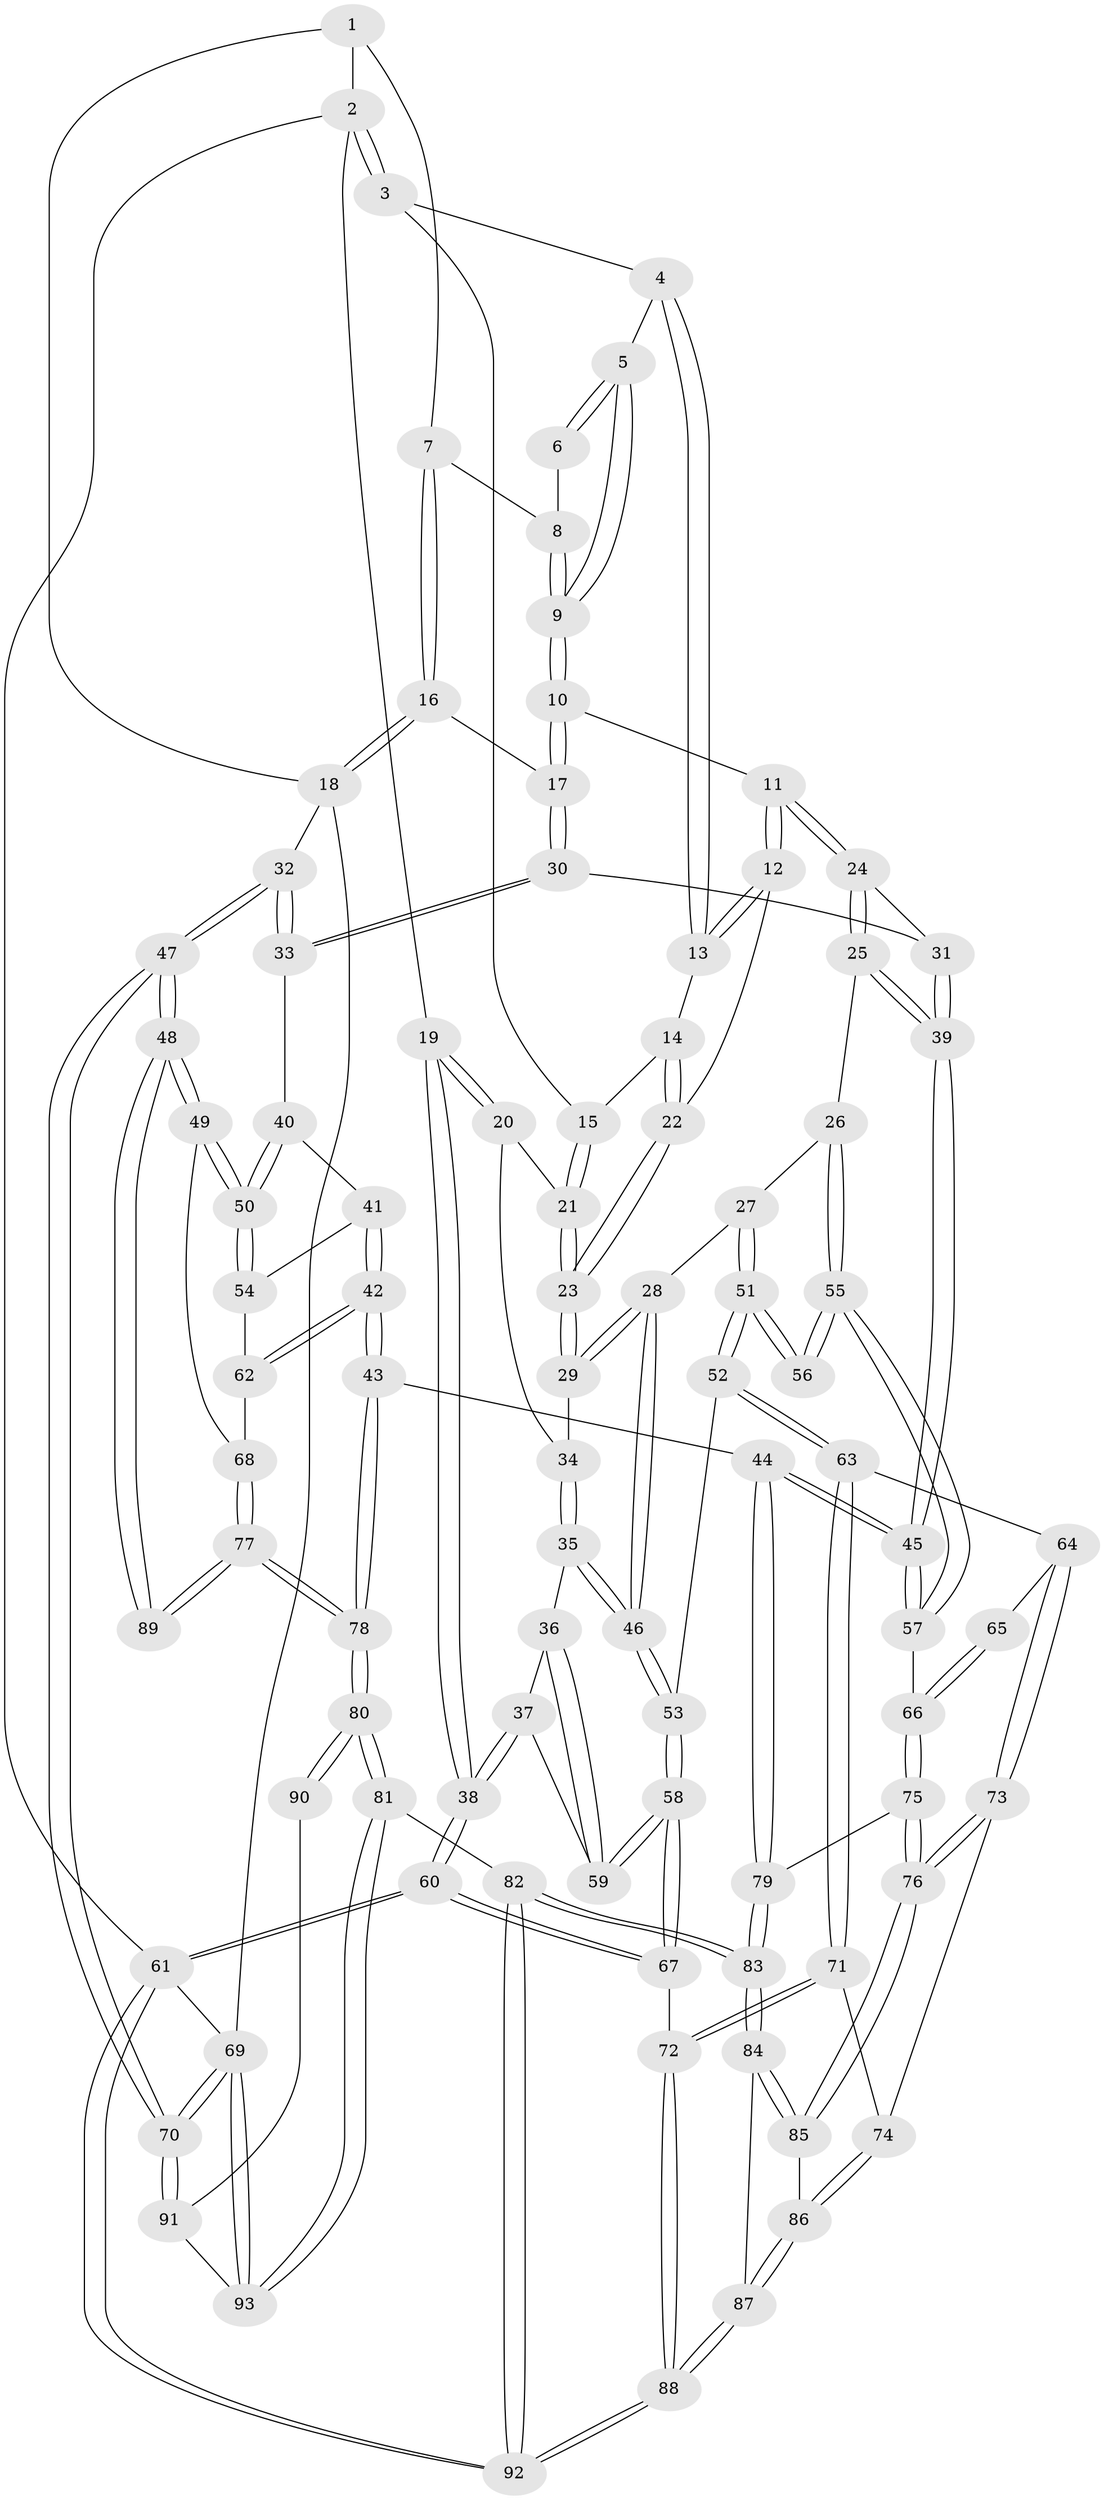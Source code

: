 // coarse degree distribution, {4: 0.35384615384615387, 5: 0.3230769230769231, 6: 0.1076923076923077, 3: 0.2, 2: 0.015384615384615385}
// Generated by graph-tools (version 1.1) at 2025/24/03/03/25 07:24:32]
// undirected, 93 vertices, 229 edges
graph export_dot {
graph [start="1"]
  node [color=gray90,style=filled];
  1 [pos="+0.9470146499814894+0"];
  2 [pos="+0+0"];
  3 [pos="+0.2622947535724991+0"];
  4 [pos="+0.38250623295215064+0"];
  5 [pos="+0.5737690673593877+0"];
  6 [pos="+0.6085342744825085+0"];
  7 [pos="+0.8836955381095122+0.13306889667946112"];
  8 [pos="+0.7730807261537777+0.06730688982921909"];
  9 [pos="+0.6649268343695848+0.22070891127890976"];
  10 [pos="+0.6662902851333754+0.23161671069653134"];
  11 [pos="+0.6134763435686166+0.27482999049572354"];
  12 [pos="+0.5474974058805643+0.25325517168308853"];
  13 [pos="+0.4422561454174724+0.10796861937563021"];
  14 [pos="+0.39809311699034405+0.24892661953808848"];
  15 [pos="+0.26088339249485776+0.16360048931511353"];
  16 [pos="+0.920087958352426+0.2393706357385959"];
  17 [pos="+0.86568191171028+0.2585876961877661"];
  18 [pos="+1+0.32418711128503436"];
  19 [pos="+0+0.17591998500987124"];
  20 [pos="+0.14153215820006507+0.3292642913456507"];
  21 [pos="+0.22897885898750842+0.2901905911161514"];
  22 [pos="+0.41086576766588423+0.3012256024365959"];
  23 [pos="+0.3646527480640556+0.3737162110450895"];
  24 [pos="+0.5998582166270223+0.423374896271612"];
  25 [pos="+0.5089411652336493+0.5028206790821669"];
  26 [pos="+0.4271300132857257+0.49785951242051224"];
  27 [pos="+0.40203098282404026+0.4854133502587815"];
  28 [pos="+0.3979972883616738+0.4817931170561783"];
  29 [pos="+0.3937477597988285+0.4736837673039728"];
  30 [pos="+0.7615913576115949+0.46788192655940414"];
  31 [pos="+0.7309790965340502+0.4648442663999408"];
  32 [pos="+1+0.474652981547061"];
  33 [pos="+0.80453439575658+0.5206987348013046"];
  34 [pos="+0.15569821735393458+0.4270606214713604"];
  35 [pos="+0.12600507206639877+0.5543313971360151"];
  36 [pos="+0.06537571668154725+0.5553385093923093"];
  37 [pos="+0+0.5301464253496485"];
  38 [pos="+0+0.5041031406364394"];
  39 [pos="+0.6189446437410329+0.6922091190729083"];
  40 [pos="+0.7990327836851103+0.5590619732456356"];
  41 [pos="+0.7958969812606176+0.5652161703610421"];
  42 [pos="+0.659583085522018+0.7294102944824793"];
  43 [pos="+0.6578281284923776+0.730544107360342"];
  44 [pos="+0.6302262410614916+0.7193318853601658"];
  45 [pos="+0.6299205202038101+0.7190660467106336"];
  46 [pos="+0.14010534405325115+0.5655925278098681"];
  47 [pos="+1+0.7144701940859439"];
  48 [pos="+1+0.7313792704101164"];
  49 [pos="+1+0.7313463940390567"];
  50 [pos="+0.9546083358823906+0.6833520814991866"];
  51 [pos="+0.2584971262604368+0.670142564251447"];
  52 [pos="+0.20425629181955263+0.6973455202422344"];
  53 [pos="+0.19756213612987886+0.6931921451325694"];
  54 [pos="+0.8420615056426324+0.6708147886944431"];
  55 [pos="+0.3992638833480348+0.6751700799049465"];
  56 [pos="+0.35113169810801226+0.6792704349480323"];
  57 [pos="+0.4313311872416606+0.744469817192354"];
  58 [pos="+0.059225019930483985+0.758436395199663"];
  59 [pos="+0.047174334252712856+0.7168177690205849"];
  60 [pos="+0+0.8703535560441706"];
  61 [pos="+0+1"];
  62 [pos="+0.769972584595726+0.7124743071651277"];
  63 [pos="+0.21391639276866156+0.7189340830815742"];
  64 [pos="+0.21491893500801731+0.7208070809609978"];
  65 [pos="+0.3342960597785756+0.7259277257002597"];
  66 [pos="+0.40589333514753934+0.7821731798837539"];
  67 [pos="+0.011047860108791076+0.8150843943233422"];
  68 [pos="+0.923083767462281+0.7531245071817918"];
  69 [pos="+1+1"];
  70 [pos="+1+1"];
  71 [pos="+0.09119938332805783+0.8641094136091748"];
  72 [pos="+0.08588088055930317+0.8637340681912559"];
  73 [pos="+0.24413943902433735+0.7921079967308645"];
  74 [pos="+0.15469127215786013+0.8758466077849526"];
  75 [pos="+0.38729183308278803+0.8199541878824739"];
  76 [pos="+0.34177569476403763+0.8649829453584629"];
  77 [pos="+0.7271608139390565+0.8417426552271018"];
  78 [pos="+0.7152345372535867+0.8443143600916985"];
  79 [pos="+0.5234660163049418+0.8601000069573634"];
  80 [pos="+0.7180302878000702+1"];
  81 [pos="+0.6838550882754029+1"];
  82 [pos="+0.5205202302074616+1"];
  83 [pos="+0.509946838189915+1"];
  84 [pos="+0.3658559833248943+0.9411796968346753"];
  85 [pos="+0.34232097126611305+0.8769584590502272"];
  86 [pos="+0.1849333455950021+0.9448305153614596"];
  87 [pos="+0.17057332463340247+1"];
  88 [pos="+0.08682252429151467+1"];
  89 [pos="+0.9251085787284216+0.8553696850709057"];
  90 [pos="+0.9096382046526336+0.884339198628602"];
  91 [pos="+0.922724732034772+0.9250724443471379"];
  92 [pos="+0.004491675528336066+1"];
  93 [pos="+0.8294073668633394+1"];
  1 -- 2;
  1 -- 7;
  1 -- 18;
  2 -- 3;
  2 -- 3;
  2 -- 19;
  2 -- 61;
  3 -- 4;
  3 -- 15;
  4 -- 5;
  4 -- 13;
  4 -- 13;
  5 -- 6;
  5 -- 6;
  5 -- 9;
  5 -- 9;
  6 -- 8;
  7 -- 8;
  7 -- 16;
  7 -- 16;
  8 -- 9;
  8 -- 9;
  9 -- 10;
  9 -- 10;
  10 -- 11;
  10 -- 17;
  10 -- 17;
  11 -- 12;
  11 -- 12;
  11 -- 24;
  11 -- 24;
  12 -- 13;
  12 -- 13;
  12 -- 22;
  13 -- 14;
  14 -- 15;
  14 -- 22;
  14 -- 22;
  15 -- 21;
  15 -- 21;
  16 -- 17;
  16 -- 18;
  16 -- 18;
  17 -- 30;
  17 -- 30;
  18 -- 32;
  18 -- 69;
  19 -- 20;
  19 -- 20;
  19 -- 38;
  19 -- 38;
  20 -- 21;
  20 -- 34;
  21 -- 23;
  21 -- 23;
  22 -- 23;
  22 -- 23;
  23 -- 29;
  23 -- 29;
  24 -- 25;
  24 -- 25;
  24 -- 31;
  25 -- 26;
  25 -- 39;
  25 -- 39;
  26 -- 27;
  26 -- 55;
  26 -- 55;
  27 -- 28;
  27 -- 51;
  27 -- 51;
  28 -- 29;
  28 -- 29;
  28 -- 46;
  28 -- 46;
  29 -- 34;
  30 -- 31;
  30 -- 33;
  30 -- 33;
  31 -- 39;
  31 -- 39;
  32 -- 33;
  32 -- 33;
  32 -- 47;
  32 -- 47;
  33 -- 40;
  34 -- 35;
  34 -- 35;
  35 -- 36;
  35 -- 46;
  35 -- 46;
  36 -- 37;
  36 -- 59;
  36 -- 59;
  37 -- 38;
  37 -- 38;
  37 -- 59;
  38 -- 60;
  38 -- 60;
  39 -- 45;
  39 -- 45;
  40 -- 41;
  40 -- 50;
  40 -- 50;
  41 -- 42;
  41 -- 42;
  41 -- 54;
  42 -- 43;
  42 -- 43;
  42 -- 62;
  42 -- 62;
  43 -- 44;
  43 -- 78;
  43 -- 78;
  44 -- 45;
  44 -- 45;
  44 -- 79;
  44 -- 79;
  45 -- 57;
  45 -- 57;
  46 -- 53;
  46 -- 53;
  47 -- 48;
  47 -- 48;
  47 -- 70;
  47 -- 70;
  48 -- 49;
  48 -- 49;
  48 -- 89;
  48 -- 89;
  49 -- 50;
  49 -- 50;
  49 -- 68;
  50 -- 54;
  50 -- 54;
  51 -- 52;
  51 -- 52;
  51 -- 56;
  51 -- 56;
  52 -- 53;
  52 -- 63;
  52 -- 63;
  53 -- 58;
  53 -- 58;
  54 -- 62;
  55 -- 56;
  55 -- 56;
  55 -- 57;
  55 -- 57;
  57 -- 66;
  58 -- 59;
  58 -- 59;
  58 -- 67;
  58 -- 67;
  60 -- 61;
  60 -- 61;
  60 -- 67;
  60 -- 67;
  61 -- 92;
  61 -- 92;
  61 -- 69;
  62 -- 68;
  63 -- 64;
  63 -- 71;
  63 -- 71;
  64 -- 65;
  64 -- 73;
  64 -- 73;
  65 -- 66;
  65 -- 66;
  66 -- 75;
  66 -- 75;
  67 -- 72;
  68 -- 77;
  68 -- 77;
  69 -- 70;
  69 -- 70;
  69 -- 93;
  69 -- 93;
  70 -- 91;
  70 -- 91;
  71 -- 72;
  71 -- 72;
  71 -- 74;
  72 -- 88;
  72 -- 88;
  73 -- 74;
  73 -- 76;
  73 -- 76;
  74 -- 86;
  74 -- 86;
  75 -- 76;
  75 -- 76;
  75 -- 79;
  76 -- 85;
  76 -- 85;
  77 -- 78;
  77 -- 78;
  77 -- 89;
  77 -- 89;
  78 -- 80;
  78 -- 80;
  79 -- 83;
  79 -- 83;
  80 -- 81;
  80 -- 81;
  80 -- 90;
  80 -- 90;
  81 -- 82;
  81 -- 93;
  81 -- 93;
  82 -- 83;
  82 -- 83;
  82 -- 92;
  82 -- 92;
  83 -- 84;
  83 -- 84;
  84 -- 85;
  84 -- 85;
  84 -- 87;
  85 -- 86;
  86 -- 87;
  86 -- 87;
  87 -- 88;
  87 -- 88;
  88 -- 92;
  88 -- 92;
  90 -- 91;
  91 -- 93;
}
